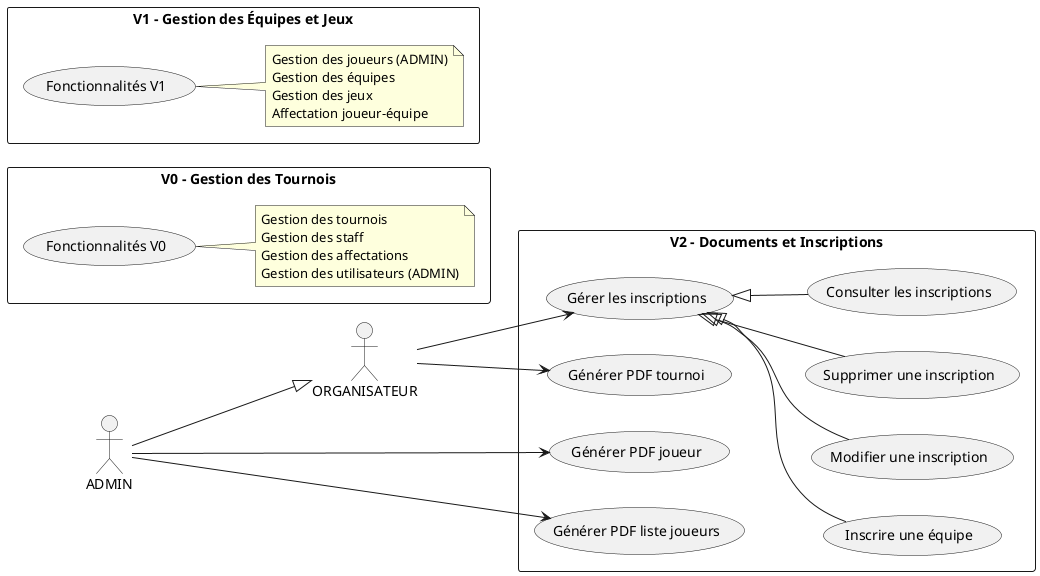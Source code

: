 @startuml V2
left to right direction
skinparam packageStyle rectangle

actor "ADMIN" as admin
actor "ORGANISATEUR" as org

admin --|> org

rectangle "V0 - Gestion des Tournois" {
    usecase "Fonctionnalités V0" as V0
    note right of V0
        Gestion des tournois
        Gestion des staff
        Gestion des affectations
        Gestion des utilisateurs (ADMIN)
    end note
}

rectangle "V1 - Gestion des Équipes et Jeux" {
    usecase "Fonctionnalités V1" as V1
    note right of V1
        Gestion des joueurs (ADMIN)
        Gestion des équipes
        Gestion des jeux
        Affectation joueur-équipe
    end note
}

rectangle "V2 - Documents et Inscriptions" {
    usecase "Gérer les inscriptions" as GI
    usecase "Inscrire une équipe" as IE
    usecase "Modifier une inscription" as MI
    usecase "Supprimer une inscription" as SI
    usecase "Consulter les inscriptions" as CSI

    usecase "Générer PDF tournoi" as GPT
    usecase "Générer PDF joueur" as GPJ
    usecase "Générer PDF liste joueurs" as GPLJ

    ' Relations V2
    org --> GI
    GI <|-- IE
    GI <|-- MI
    GI <|-- SI
    GI <|-- CSI

    org --> GPT
    admin --> GPJ
    admin --> GPLJ
}
@enduml


